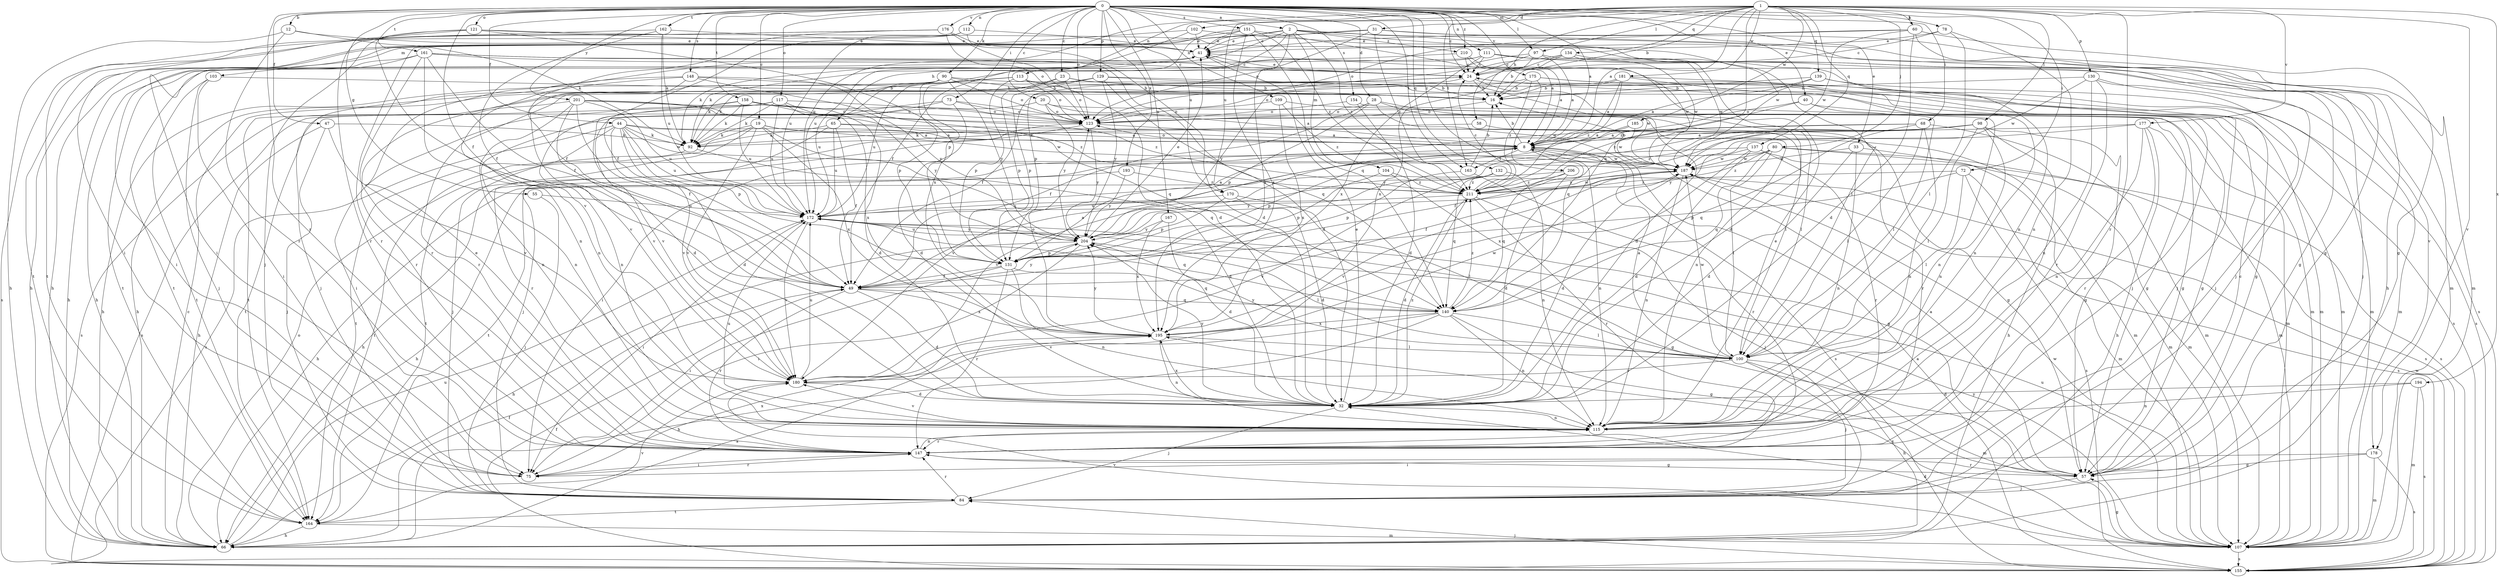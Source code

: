 strict digraph  {
0;
1;
2;
8;
12;
16;
19;
20;
23;
24;
28;
31;
32;
33;
40;
41;
44;
47;
49;
55;
57;
58;
60;
65;
66;
68;
72;
73;
75;
78;
80;
84;
90;
92;
97;
98;
100;
102;
103;
104;
107;
109;
111;
112;
113;
115;
117;
121;
123;
129;
130;
131;
132;
134;
137;
139;
140;
147;
148;
151;
154;
155;
158;
161;
162;
163;
164;
167;
170;
172;
175;
176;
177;
178;
180;
181;
185;
187;
193;
194;
195;
201;
204;
206;
210;
211;
0 -> 2  [label=a];
0 -> 8  [label=a];
0 -> 12  [label=b];
0 -> 19  [label=c];
0 -> 20  [label=c];
0 -> 23  [label=c];
0 -> 24  [label=c];
0 -> 28  [label=d];
0 -> 33  [label=e];
0 -> 40  [label=e];
0 -> 44  [label=f];
0 -> 47  [label=f];
0 -> 49  [label=f];
0 -> 55  [label=g];
0 -> 68  [label=i];
0 -> 72  [label=i];
0 -> 73  [label=i];
0 -> 78  [label=j];
0 -> 90  [label=k];
0 -> 97  [label=l];
0 -> 109  [label=n];
0 -> 111  [label=n];
0 -> 112  [label=n];
0 -> 117  [label=o];
0 -> 121  [label=o];
0 -> 123  [label=o];
0 -> 129  [label=p];
0 -> 132  [label=q];
0 -> 147  [label=r];
0 -> 148  [label=s];
0 -> 151  [label=s];
0 -> 154  [label=s];
0 -> 158  [label=t];
0 -> 161  [label=t];
0 -> 162  [label=t];
0 -> 163  [label=t];
0 -> 167  [label=u];
0 -> 170  [label=u];
0 -> 175  [label=v];
0 -> 176  [label=v];
0 -> 193  [label=x];
0 -> 201  [label=y];
0 -> 206  [label=z];
0 -> 210  [label=z];
1 -> 8  [label=a];
1 -> 16  [label=b];
1 -> 31  [label=d];
1 -> 58  [label=h];
1 -> 60  [label=h];
1 -> 80  [label=j];
1 -> 97  [label=l];
1 -> 98  [label=l];
1 -> 102  [label=m];
1 -> 113  [label=n];
1 -> 130  [label=p];
1 -> 134  [label=q];
1 -> 137  [label=q];
1 -> 139  [label=q];
1 -> 140  [label=q];
1 -> 147  [label=r];
1 -> 163  [label=t];
1 -> 170  [label=u];
1 -> 172  [label=u];
1 -> 177  [label=v];
1 -> 178  [label=v];
1 -> 181  [label=w];
1 -> 185  [label=w];
1 -> 194  [label=x];
2 -> 41  [label=e];
2 -> 65  [label=h];
2 -> 103  [label=m];
2 -> 104  [label=m];
2 -> 107  [label=m];
2 -> 147  [label=r];
2 -> 172  [label=u];
2 -> 178  [label=v];
2 -> 187  [label=w];
2 -> 195  [label=x];
2 -> 210  [label=z];
2 -> 211  [label=z];
8 -> 16  [label=b];
8 -> 66  [label=h];
8 -> 115  [label=n];
8 -> 123  [label=o];
8 -> 155  [label=s];
8 -> 163  [label=t];
8 -> 180  [label=v];
8 -> 187  [label=w];
12 -> 41  [label=e];
12 -> 66  [label=h];
12 -> 92  [label=k];
12 -> 147  [label=r];
16 -> 123  [label=o];
19 -> 8  [label=a];
19 -> 84  [label=j];
19 -> 92  [label=k];
19 -> 140  [label=q];
19 -> 147  [label=r];
19 -> 180  [label=v];
19 -> 187  [label=w];
19 -> 195  [label=x];
20 -> 8  [label=a];
20 -> 107  [label=m];
20 -> 115  [label=n];
20 -> 123  [label=o];
20 -> 204  [label=y];
23 -> 16  [label=b];
23 -> 92  [label=k];
23 -> 107  [label=m];
23 -> 123  [label=o];
23 -> 131  [label=p];
24 -> 16  [label=b];
24 -> 32  [label=d];
24 -> 41  [label=e];
24 -> 49  [label=f];
24 -> 155  [label=s];
24 -> 204  [label=y];
28 -> 49  [label=f];
28 -> 100  [label=l];
28 -> 115  [label=n];
28 -> 123  [label=o];
28 -> 131  [label=p];
28 -> 187  [label=w];
31 -> 41  [label=e];
31 -> 57  [label=g];
31 -> 66  [label=h];
31 -> 107  [label=m];
31 -> 123  [label=o];
31 -> 211  [label=z];
32 -> 41  [label=e];
32 -> 84  [label=j];
32 -> 115  [label=n];
32 -> 195  [label=x];
32 -> 204  [label=y];
32 -> 211  [label=z];
33 -> 32  [label=d];
33 -> 107  [label=m];
33 -> 115  [label=n];
33 -> 187  [label=w];
40 -> 57  [label=g];
40 -> 100  [label=l];
40 -> 123  [label=o];
40 -> 211  [label=z];
41 -> 24  [label=c];
41 -> 92  [label=k];
44 -> 8  [label=a];
44 -> 32  [label=d];
44 -> 92  [label=k];
44 -> 107  [label=m];
44 -> 131  [label=p];
44 -> 155  [label=s];
44 -> 164  [label=t];
44 -> 172  [label=u];
44 -> 180  [label=v];
44 -> 187  [label=w];
47 -> 66  [label=h];
47 -> 84  [label=j];
47 -> 92  [label=k];
47 -> 180  [label=v];
49 -> 8  [label=a];
49 -> 32  [label=d];
49 -> 140  [label=q];
49 -> 147  [label=r];
49 -> 195  [label=x];
49 -> 204  [label=y];
55 -> 84  [label=j];
55 -> 172  [label=u];
57 -> 8  [label=a];
57 -> 24  [label=c];
57 -> 84  [label=j];
57 -> 147  [label=r];
58 -> 92  [label=k];
58 -> 147  [label=r];
60 -> 32  [label=d];
60 -> 41  [label=e];
60 -> 57  [label=g];
60 -> 66  [label=h];
60 -> 123  [label=o];
60 -> 187  [label=w];
65 -> 8  [label=a];
65 -> 49  [label=f];
65 -> 57  [label=g];
65 -> 84  [label=j];
65 -> 92  [label=k];
65 -> 172  [label=u];
66 -> 24  [label=c];
66 -> 49  [label=f];
66 -> 123  [label=o];
66 -> 172  [label=u];
66 -> 195  [label=x];
68 -> 8  [label=a];
68 -> 75  [label=i];
68 -> 100  [label=l];
68 -> 107  [label=m];
68 -> 115  [label=n];
68 -> 140  [label=q];
72 -> 100  [label=l];
72 -> 107  [label=m];
72 -> 131  [label=p];
72 -> 155  [label=s];
72 -> 211  [label=z];
73 -> 32  [label=d];
73 -> 100  [label=l];
73 -> 123  [label=o];
73 -> 164  [label=t];
73 -> 180  [label=v];
75 -> 147  [label=r];
75 -> 195  [label=x];
78 -> 24  [label=c];
78 -> 41  [label=e];
78 -> 100  [label=l];
78 -> 115  [label=n];
80 -> 100  [label=l];
80 -> 107  [label=m];
80 -> 140  [label=q];
80 -> 155  [label=s];
80 -> 164  [label=t];
80 -> 187  [label=w];
80 -> 211  [label=z];
84 -> 147  [label=r];
84 -> 164  [label=t];
90 -> 16  [label=b];
90 -> 66  [label=h];
90 -> 107  [label=m];
90 -> 123  [label=o];
90 -> 131  [label=p];
90 -> 147  [label=r];
90 -> 172  [label=u];
90 -> 204  [label=y];
92 -> 32  [label=d];
92 -> 164  [label=t];
97 -> 8  [label=a];
97 -> 16  [label=b];
97 -> 24  [label=c];
97 -> 92  [label=k];
97 -> 187  [label=w];
98 -> 8  [label=a];
98 -> 49  [label=f];
98 -> 57  [label=g];
98 -> 66  [label=h];
98 -> 100  [label=l];
98 -> 115  [label=n];
98 -> 204  [label=y];
98 -> 211  [label=z];
100 -> 8  [label=a];
100 -> 66  [label=h];
100 -> 84  [label=j];
100 -> 107  [label=m];
100 -> 180  [label=v];
100 -> 187  [label=w];
100 -> 204  [label=y];
102 -> 41  [label=e];
102 -> 49  [label=f];
102 -> 75  [label=i];
102 -> 115  [label=n];
103 -> 16  [label=b];
103 -> 75  [label=i];
103 -> 84  [label=j];
103 -> 164  [label=t];
104 -> 57  [label=g];
104 -> 131  [label=p];
104 -> 211  [label=z];
107 -> 32  [label=d];
107 -> 57  [label=g];
107 -> 155  [label=s];
107 -> 172  [label=u];
107 -> 180  [label=v];
107 -> 187  [label=w];
107 -> 195  [label=x];
107 -> 204  [label=y];
109 -> 57  [label=g];
109 -> 123  [label=o];
109 -> 195  [label=x];
109 -> 211  [label=z];
111 -> 24  [label=c];
111 -> 66  [label=h];
111 -> 84  [label=j];
111 -> 155  [label=s];
111 -> 164  [label=t];
111 -> 187  [label=w];
111 -> 195  [label=x];
112 -> 32  [label=d];
112 -> 41  [label=e];
112 -> 49  [label=f];
112 -> 155  [label=s];
112 -> 172  [label=u];
113 -> 16  [label=b];
113 -> 92  [label=k];
113 -> 107  [label=m];
113 -> 123  [label=o];
113 -> 131  [label=p];
113 -> 172  [label=u];
115 -> 41  [label=e];
115 -> 147  [label=r];
115 -> 172  [label=u];
115 -> 180  [label=v];
117 -> 32  [label=d];
117 -> 92  [label=k];
117 -> 115  [label=n];
117 -> 123  [label=o];
117 -> 155  [label=s];
117 -> 172  [label=u];
117 -> 204  [label=y];
121 -> 41  [label=e];
121 -> 100  [label=l];
121 -> 147  [label=r];
121 -> 164  [label=t];
121 -> 180  [label=v];
121 -> 195  [label=x];
123 -> 8  [label=a];
123 -> 164  [label=t];
123 -> 204  [label=y];
129 -> 16  [label=b];
129 -> 66  [label=h];
129 -> 131  [label=p];
129 -> 140  [label=q];
129 -> 147  [label=r];
129 -> 187  [label=w];
129 -> 204  [label=y];
130 -> 16  [label=b];
130 -> 84  [label=j];
130 -> 107  [label=m];
130 -> 115  [label=n];
130 -> 147  [label=r];
130 -> 187  [label=w];
131 -> 49  [label=f];
131 -> 75  [label=i];
131 -> 115  [label=n];
131 -> 140  [label=q];
131 -> 147  [label=r];
132 -> 115  [label=n];
132 -> 140  [label=q];
132 -> 180  [label=v];
132 -> 204  [label=y];
132 -> 211  [label=z];
134 -> 24  [label=c];
134 -> 32  [label=d];
134 -> 84  [label=j];
134 -> 131  [label=p];
134 -> 195  [label=x];
137 -> 32  [label=d];
137 -> 131  [label=p];
137 -> 147  [label=r];
137 -> 155  [label=s];
137 -> 187  [label=w];
137 -> 195  [label=x];
139 -> 8  [label=a];
139 -> 16  [label=b];
139 -> 84  [label=j];
139 -> 107  [label=m];
139 -> 211  [label=z];
140 -> 57  [label=g];
140 -> 66  [label=h];
140 -> 100  [label=l];
140 -> 115  [label=n];
140 -> 180  [label=v];
140 -> 195  [label=x];
140 -> 211  [label=z];
147 -> 41  [label=e];
147 -> 57  [label=g];
147 -> 75  [label=i];
147 -> 115  [label=n];
148 -> 16  [label=b];
148 -> 84  [label=j];
148 -> 115  [label=n];
148 -> 140  [label=q];
148 -> 180  [label=v];
148 -> 204  [label=y];
151 -> 8  [label=a];
151 -> 41  [label=e];
151 -> 66  [label=h];
151 -> 131  [label=p];
151 -> 140  [label=q];
151 -> 195  [label=x];
151 -> 211  [label=z];
154 -> 32  [label=d];
154 -> 115  [label=n];
154 -> 123  [label=o];
155 -> 8  [label=a];
155 -> 49  [label=f];
155 -> 84  [label=j];
155 -> 187  [label=w];
158 -> 32  [label=d];
158 -> 57  [label=g];
158 -> 75  [label=i];
158 -> 92  [label=k];
158 -> 123  [label=o];
158 -> 172  [label=u];
158 -> 211  [label=z];
161 -> 24  [label=c];
161 -> 32  [label=d];
161 -> 49  [label=f];
161 -> 57  [label=g];
161 -> 66  [label=h];
161 -> 75  [label=i];
161 -> 115  [label=n];
161 -> 147  [label=r];
162 -> 41  [label=e];
162 -> 49  [label=f];
162 -> 75  [label=i];
162 -> 92  [label=k];
162 -> 172  [label=u];
163 -> 16  [label=b];
163 -> 131  [label=p];
163 -> 147  [label=r];
164 -> 66  [label=h];
164 -> 107  [label=m];
164 -> 180  [label=v];
167 -> 32  [label=d];
167 -> 195  [label=x];
167 -> 204  [label=y];
170 -> 32  [label=d];
170 -> 100  [label=l];
170 -> 131  [label=p];
170 -> 172  [label=u];
172 -> 8  [label=a];
172 -> 57  [label=g];
172 -> 75  [label=i];
172 -> 140  [label=q];
172 -> 180  [label=v];
172 -> 204  [label=y];
175 -> 16  [label=b];
175 -> 84  [label=j];
175 -> 123  [label=o];
175 -> 140  [label=q];
175 -> 155  [label=s];
175 -> 211  [label=z];
176 -> 32  [label=d];
176 -> 41  [label=e];
176 -> 49  [label=f];
176 -> 84  [label=j];
176 -> 123  [label=o];
176 -> 164  [label=t];
177 -> 66  [label=h];
177 -> 92  [label=k];
177 -> 107  [label=m];
177 -> 115  [label=n];
177 -> 147  [label=r];
177 -> 204  [label=y];
178 -> 57  [label=g];
178 -> 75  [label=i];
178 -> 107  [label=m];
178 -> 155  [label=s];
180 -> 32  [label=d];
180 -> 172  [label=u];
181 -> 8  [label=a];
181 -> 16  [label=b];
181 -> 57  [label=g];
181 -> 115  [label=n];
181 -> 164  [label=t];
181 -> 211  [label=z];
185 -> 8  [label=a];
185 -> 180  [label=v];
185 -> 187  [label=w];
187 -> 16  [label=b];
187 -> 32  [label=d];
187 -> 49  [label=f];
187 -> 115  [label=n];
187 -> 155  [label=s];
187 -> 180  [label=v];
187 -> 211  [label=z];
193 -> 66  [label=h];
193 -> 204  [label=y];
193 -> 211  [label=z];
194 -> 32  [label=d];
194 -> 107  [label=m];
194 -> 115  [label=n];
194 -> 155  [label=s];
195 -> 100  [label=l];
195 -> 115  [label=n];
195 -> 123  [label=o];
195 -> 187  [label=w];
195 -> 204  [label=y];
201 -> 49  [label=f];
201 -> 115  [label=n];
201 -> 123  [label=o];
201 -> 155  [label=s];
201 -> 172  [label=u];
201 -> 180  [label=v];
201 -> 195  [label=x];
201 -> 211  [label=z];
204 -> 41  [label=e];
204 -> 66  [label=h];
204 -> 75  [label=i];
204 -> 100  [label=l];
204 -> 131  [label=p];
204 -> 172  [label=u];
206 -> 32  [label=d];
206 -> 66  [label=h];
206 -> 140  [label=q];
206 -> 211  [label=z];
210 -> 8  [label=a];
210 -> 24  [label=c];
210 -> 164  [label=t];
210 -> 187  [label=w];
211 -> 24  [label=c];
211 -> 32  [label=d];
211 -> 84  [label=j];
211 -> 147  [label=r];
211 -> 172  [label=u];
211 -> 187  [label=w];
}
